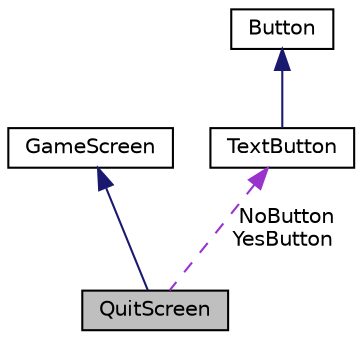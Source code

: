 digraph "QuitScreen"
{
 // LATEX_PDF_SIZE
  edge [fontname="Helvetica",fontsize="10",labelfontname="Helvetica",labelfontsize="10"];
  node [fontname="Helvetica",fontsize="10",shape=record];
  Node1 [label="QuitScreen",height=0.2,width=0.4,color="black", fillcolor="grey75", style="filled", fontcolor="black",tooltip="Class for creating quit screen."];
  Node2 -> Node1 [dir="back",color="midnightblue",fontsize="10",style="solid"];
  Node2 [label="GameScreen",height=0.2,width=0.4,color="black", fillcolor="white", style="filled",URL="$class_game_screen.html",tooltip="It's the base class for all Screen in the Game."];
  Node3 -> Node1 [dir="back",color="darkorchid3",fontsize="10",style="dashed",label=" NoButton\nYesButton" ];
  Node3 [label="TextButton",height=0.2,width=0.4,color="black", fillcolor="white", style="filled",URL="$class_text_button.html",tooltip="class for button that diplays a text"];
  Node4 -> Node3 [dir="back",color="midnightblue",fontsize="10",style="solid"];
  Node4 [label="Button",height=0.2,width=0.4,color="black", fillcolor="white", style="filled",URL="$class_button.html",tooltip="base class for buttons"];
}
